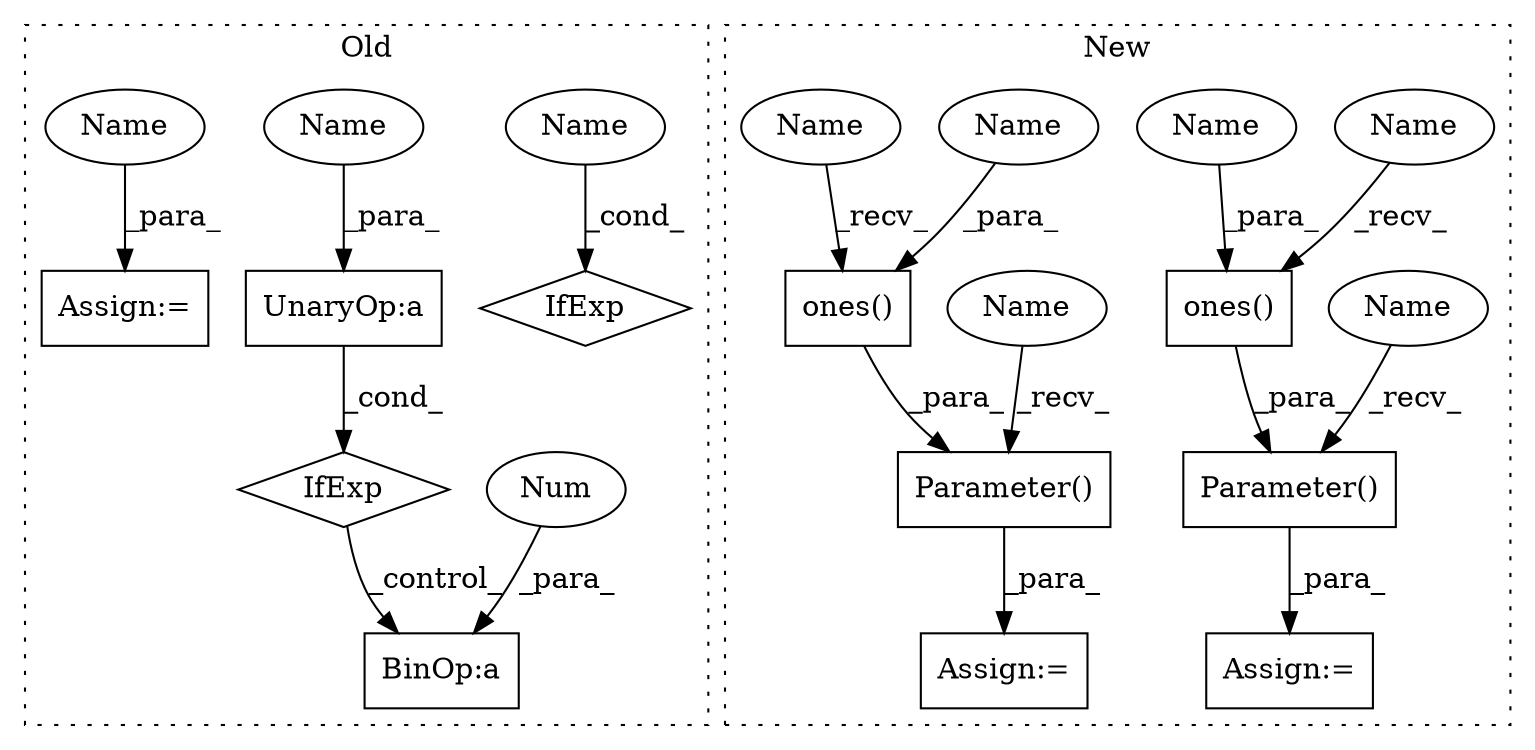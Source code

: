 digraph G {
subgraph cluster0 {
1 [label="IfExp" a="51" s="23078,23101" l="4,6" shape="diamond"];
4 [label="BinOp:a" a="82" s="23070" l="5" shape="box"];
5 [label="UnaryOp:a" a="61" s="23082" l="19" shape="box"];
8 [label="Assign:=" a="68" s="23138" l="3" shape="box"];
9 [label="IfExp" a="51" s="23191,23210" l="4,6" shape="diamond"];
10 [label="Num" a="76" s="23075" l="3" shape="ellipse"];
15 [label="Name" a="87" s="23195" l="15" shape="ellipse"];
16 [label="Name" a="87" s="23086" l="15" shape="ellipse"];
17 [label="Name" a="87" s="23141" l="15" shape="ellipse"];
label = "Old";
style="dotted";
}
subgraph cluster1 {
2 [label="ones()" a="75" s="23304,23323" l="11,1" shape="box"];
3 [label="Parameter()" a="75" s="23291,23324" l="13,1" shape="box"];
6 [label="ones()" a="75" s="23362,23381" l="11,1" shape="box"];
7 [label="Parameter()" a="75" s="23349,23382" l="13,1" shape="box"];
11 [label="Assign:=" a="68" s="23288" l="3" shape="box"];
12 [label="Assign:=" a="68" s="23346" l="3" shape="box"];
13 [label="Name" a="87" s="23362" l="5" shape="ellipse"];
14 [label="Name" a="87" s="23304" l="5" shape="ellipse"];
18 [label="Name" a="87" s="23291" l="2" shape="ellipse"];
19 [label="Name" a="87" s="23349" l="2" shape="ellipse"];
20 [label="Name" a="87" s="23373" l="8" shape="ellipse"];
21 [label="Name" a="87" s="23315" l="8" shape="ellipse"];
label = "New";
style="dotted";
}
1 -> 4 [label="_control_"];
2 -> 3 [label="_para_"];
3 -> 11 [label="_para_"];
5 -> 1 [label="_cond_"];
6 -> 7 [label="_para_"];
7 -> 12 [label="_para_"];
10 -> 4 [label="_para_"];
13 -> 6 [label="_recv_"];
14 -> 2 [label="_recv_"];
15 -> 9 [label="_cond_"];
16 -> 5 [label="_para_"];
17 -> 8 [label="_para_"];
18 -> 3 [label="_recv_"];
19 -> 7 [label="_recv_"];
20 -> 6 [label="_para_"];
21 -> 2 [label="_para_"];
}